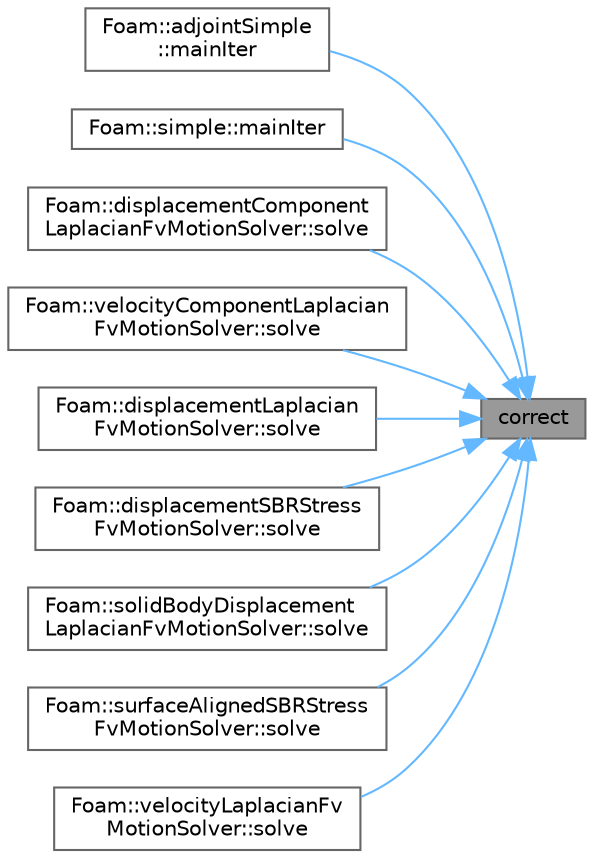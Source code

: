 digraph "correct"
{
 // LATEX_PDF_SIZE
  bgcolor="transparent";
  edge [fontname=Helvetica,fontsize=10,labelfontname=Helvetica,labelfontsize=10];
  node [fontname=Helvetica,fontsize=10,shape=box,height=0.2,width=0.4];
  rankdir="RL";
  Node1 [id="Node000001",label="correct",height=0.2,width=0.4,color="gray40", fillcolor="grey60", style="filled", fontcolor="black",tooltip=" "];
  Node1 -> Node2 [id="edge1_Node000001_Node000002",dir="back",color="steelblue1",style="solid",tooltip=" "];
  Node2 [id="Node000002",label="Foam::adjointSimple\l::mainIter",height=0.2,width=0.4,color="grey40", fillcolor="white", style="filled",URL="$classFoam_1_1adjointSimple.html#a88e68d47b3d41e2f47b016da5c4e1881",tooltip=" "];
  Node1 -> Node3 [id="edge2_Node000001_Node000003",dir="back",color="steelblue1",style="solid",tooltip=" "];
  Node3 [id="Node000003",label="Foam::simple::mainIter",height=0.2,width=0.4,color="grey40", fillcolor="white", style="filled",URL="$classFoam_1_1simple.html#a88e68d47b3d41e2f47b016da5c4e1881",tooltip=" "];
  Node1 -> Node4 [id="edge3_Node000001_Node000004",dir="back",color="steelblue1",style="solid",tooltip=" "];
  Node4 [id="Node000004",label="Foam::displacementComponent\lLaplacianFvMotionSolver::solve",height=0.2,width=0.4,color="grey40", fillcolor="white", style="filled",URL="$classFoam_1_1displacementComponentLaplacianFvMotionSolver.html#af7d39f0eac0af0ed5785935ac72a1e7d",tooltip=" "];
  Node1 -> Node5 [id="edge4_Node000001_Node000005",dir="back",color="steelblue1",style="solid",tooltip=" "];
  Node5 [id="Node000005",label="Foam::velocityComponentLaplacian\lFvMotionSolver::solve",height=0.2,width=0.4,color="grey40", fillcolor="white", style="filled",URL="$classFoam_1_1velocityComponentLaplacianFvMotionSolver.html#af7d39f0eac0af0ed5785935ac72a1e7d",tooltip=" "];
  Node1 -> Node6 [id="edge5_Node000001_Node000006",dir="back",color="steelblue1",style="solid",tooltip=" "];
  Node6 [id="Node000006",label="Foam::displacementLaplacian\lFvMotionSolver::solve",height=0.2,width=0.4,color="grey40", fillcolor="white", style="filled",URL="$classFoam_1_1displacementLaplacianFvMotionSolver.html#af7d39f0eac0af0ed5785935ac72a1e7d",tooltip=" "];
  Node1 -> Node7 [id="edge6_Node000001_Node000007",dir="back",color="steelblue1",style="solid",tooltip=" "];
  Node7 [id="Node000007",label="Foam::displacementSBRStress\lFvMotionSolver::solve",height=0.2,width=0.4,color="grey40", fillcolor="white", style="filled",URL="$classFoam_1_1displacementSBRStressFvMotionSolver.html#af7d39f0eac0af0ed5785935ac72a1e7d",tooltip=" "];
  Node1 -> Node8 [id="edge7_Node000001_Node000008",dir="back",color="steelblue1",style="solid",tooltip=" "];
  Node8 [id="Node000008",label="Foam::solidBodyDisplacement\lLaplacianFvMotionSolver::solve",height=0.2,width=0.4,color="grey40", fillcolor="white", style="filled",URL="$classFoam_1_1solidBodyDisplacementLaplacianFvMotionSolver.html#af7d39f0eac0af0ed5785935ac72a1e7d",tooltip=" "];
  Node1 -> Node9 [id="edge8_Node000001_Node000009",dir="back",color="steelblue1",style="solid",tooltip=" "];
  Node9 [id="Node000009",label="Foam::surfaceAlignedSBRStress\lFvMotionSolver::solve",height=0.2,width=0.4,color="grey40", fillcolor="white", style="filled",URL="$classFoam_1_1surfaceAlignedSBRStressFvMotionSolver.html#af7d39f0eac0af0ed5785935ac72a1e7d",tooltip=" "];
  Node1 -> Node10 [id="edge9_Node000001_Node000010",dir="back",color="steelblue1",style="solid",tooltip=" "];
  Node10 [id="Node000010",label="Foam::velocityLaplacianFv\lMotionSolver::solve",height=0.2,width=0.4,color="grey40", fillcolor="white", style="filled",URL="$classFoam_1_1velocityLaplacianFvMotionSolver.html#af7d39f0eac0af0ed5785935ac72a1e7d",tooltip=" "];
}
